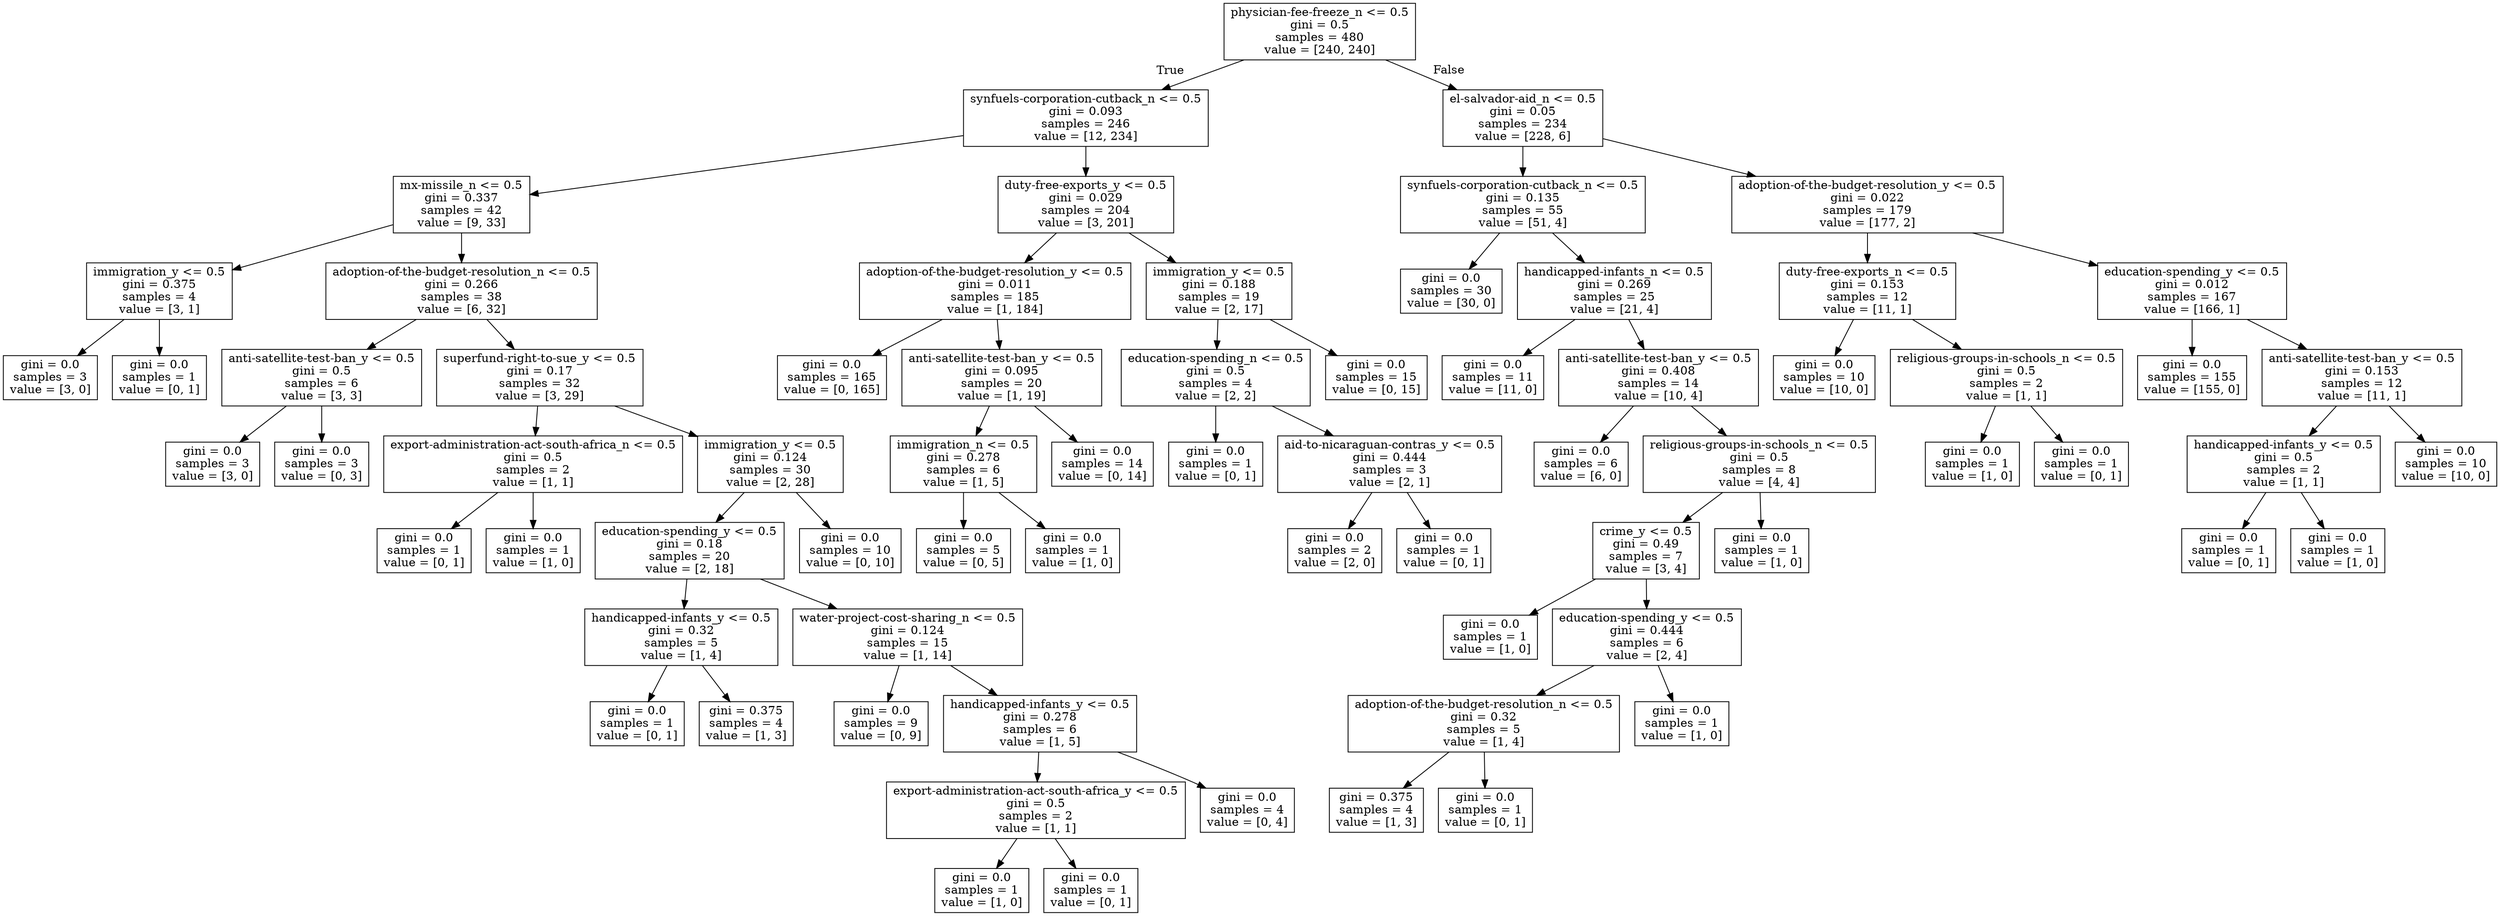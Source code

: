 digraph Tree {
node [shape=box] ;
0 [label="physician-fee-freeze_n <= 0.5\ngini = 0.5\nsamples = 480\nvalue = [240, 240]"] ;
1 [label="synfuels-corporation-cutback_n <= 0.5\ngini = 0.093\nsamples = 246\nvalue = [12, 234]"] ;
0 -> 1 [labeldistance=2.5, labelangle=45, headlabel="True"] ;
2 [label="mx-missile_n <= 0.5\ngini = 0.337\nsamples = 42\nvalue = [9, 33]"] ;
1 -> 2 ;
3 [label="immigration_y <= 0.5\ngini = 0.375\nsamples = 4\nvalue = [3, 1]"] ;
2 -> 3 ;
4 [label="gini = 0.0\nsamples = 3\nvalue = [3, 0]"] ;
3 -> 4 ;
5 [label="gini = 0.0\nsamples = 1\nvalue = [0, 1]"] ;
3 -> 5 ;
6 [label="adoption-of-the-budget-resolution_n <= 0.5\ngini = 0.266\nsamples = 38\nvalue = [6, 32]"] ;
2 -> 6 ;
7 [label="anti-satellite-test-ban_y <= 0.5\ngini = 0.5\nsamples = 6\nvalue = [3, 3]"] ;
6 -> 7 ;
8 [label="gini = 0.0\nsamples = 3\nvalue = [3, 0]"] ;
7 -> 8 ;
9 [label="gini = 0.0\nsamples = 3\nvalue = [0, 3]"] ;
7 -> 9 ;
10 [label="superfund-right-to-sue_y <= 0.5\ngini = 0.17\nsamples = 32\nvalue = [3, 29]"] ;
6 -> 10 ;
11 [label="export-administration-act-south-africa_n <= 0.5\ngini = 0.5\nsamples = 2\nvalue = [1, 1]"] ;
10 -> 11 ;
12 [label="gini = 0.0\nsamples = 1\nvalue = [0, 1]"] ;
11 -> 12 ;
13 [label="gini = 0.0\nsamples = 1\nvalue = [1, 0]"] ;
11 -> 13 ;
14 [label="immigration_y <= 0.5\ngini = 0.124\nsamples = 30\nvalue = [2, 28]"] ;
10 -> 14 ;
15 [label="education-spending_y <= 0.5\ngini = 0.18\nsamples = 20\nvalue = [2, 18]"] ;
14 -> 15 ;
16 [label="handicapped-infants_y <= 0.5\ngini = 0.32\nsamples = 5\nvalue = [1, 4]"] ;
15 -> 16 ;
17 [label="gini = 0.0\nsamples = 1\nvalue = [0, 1]"] ;
16 -> 17 ;
18 [label="gini = 0.375\nsamples = 4\nvalue = [1, 3]"] ;
16 -> 18 ;
19 [label="water-project-cost-sharing_n <= 0.5\ngini = 0.124\nsamples = 15\nvalue = [1, 14]"] ;
15 -> 19 ;
20 [label="gini = 0.0\nsamples = 9\nvalue = [0, 9]"] ;
19 -> 20 ;
21 [label="handicapped-infants_y <= 0.5\ngini = 0.278\nsamples = 6\nvalue = [1, 5]"] ;
19 -> 21 ;
22 [label="export-administration-act-south-africa_y <= 0.5\ngini = 0.5\nsamples = 2\nvalue = [1, 1]"] ;
21 -> 22 ;
23 [label="gini = 0.0\nsamples = 1\nvalue = [1, 0]"] ;
22 -> 23 ;
24 [label="gini = 0.0\nsamples = 1\nvalue = [0, 1]"] ;
22 -> 24 ;
25 [label="gini = 0.0\nsamples = 4\nvalue = [0, 4]"] ;
21 -> 25 ;
26 [label="gini = 0.0\nsamples = 10\nvalue = [0, 10]"] ;
14 -> 26 ;
27 [label="duty-free-exports_y <= 0.5\ngini = 0.029\nsamples = 204\nvalue = [3, 201]"] ;
1 -> 27 ;
28 [label="adoption-of-the-budget-resolution_y <= 0.5\ngini = 0.011\nsamples = 185\nvalue = [1, 184]"] ;
27 -> 28 ;
29 [label="gini = 0.0\nsamples = 165\nvalue = [0, 165]"] ;
28 -> 29 ;
30 [label="anti-satellite-test-ban_y <= 0.5\ngini = 0.095\nsamples = 20\nvalue = [1, 19]"] ;
28 -> 30 ;
31 [label="immigration_n <= 0.5\ngini = 0.278\nsamples = 6\nvalue = [1, 5]"] ;
30 -> 31 ;
32 [label="gini = 0.0\nsamples = 5\nvalue = [0, 5]"] ;
31 -> 32 ;
33 [label="gini = 0.0\nsamples = 1\nvalue = [1, 0]"] ;
31 -> 33 ;
34 [label="gini = 0.0\nsamples = 14\nvalue = [0, 14]"] ;
30 -> 34 ;
35 [label="immigration_y <= 0.5\ngini = 0.188\nsamples = 19\nvalue = [2, 17]"] ;
27 -> 35 ;
36 [label="education-spending_n <= 0.5\ngini = 0.5\nsamples = 4\nvalue = [2, 2]"] ;
35 -> 36 ;
37 [label="gini = 0.0\nsamples = 1\nvalue = [0, 1]"] ;
36 -> 37 ;
38 [label="aid-to-nicaraguan-contras_y <= 0.5\ngini = 0.444\nsamples = 3\nvalue = [2, 1]"] ;
36 -> 38 ;
39 [label="gini = 0.0\nsamples = 2\nvalue = [2, 0]"] ;
38 -> 39 ;
40 [label="gini = 0.0\nsamples = 1\nvalue = [0, 1]"] ;
38 -> 40 ;
41 [label="gini = 0.0\nsamples = 15\nvalue = [0, 15]"] ;
35 -> 41 ;
42 [label="el-salvador-aid_n <= 0.5\ngini = 0.05\nsamples = 234\nvalue = [228, 6]"] ;
0 -> 42 [labeldistance=2.5, labelangle=-45, headlabel="False"] ;
43 [label="synfuels-corporation-cutback_n <= 0.5\ngini = 0.135\nsamples = 55\nvalue = [51, 4]"] ;
42 -> 43 ;
44 [label="gini = 0.0\nsamples = 30\nvalue = [30, 0]"] ;
43 -> 44 ;
45 [label="handicapped-infants_n <= 0.5\ngini = 0.269\nsamples = 25\nvalue = [21, 4]"] ;
43 -> 45 ;
46 [label="gini = 0.0\nsamples = 11\nvalue = [11, 0]"] ;
45 -> 46 ;
47 [label="anti-satellite-test-ban_y <= 0.5\ngini = 0.408\nsamples = 14\nvalue = [10, 4]"] ;
45 -> 47 ;
48 [label="gini = 0.0\nsamples = 6\nvalue = [6, 0]"] ;
47 -> 48 ;
49 [label="religious-groups-in-schools_n <= 0.5\ngini = 0.5\nsamples = 8\nvalue = [4, 4]"] ;
47 -> 49 ;
50 [label="crime_y <= 0.5\ngini = 0.49\nsamples = 7\nvalue = [3, 4]"] ;
49 -> 50 ;
51 [label="gini = 0.0\nsamples = 1\nvalue = [1, 0]"] ;
50 -> 51 ;
52 [label="education-spending_y <= 0.5\ngini = 0.444\nsamples = 6\nvalue = [2, 4]"] ;
50 -> 52 ;
53 [label="adoption-of-the-budget-resolution_n <= 0.5\ngini = 0.32\nsamples = 5\nvalue = [1, 4]"] ;
52 -> 53 ;
54 [label="gini = 0.375\nsamples = 4\nvalue = [1, 3]"] ;
53 -> 54 ;
55 [label="gini = 0.0\nsamples = 1\nvalue = [0, 1]"] ;
53 -> 55 ;
56 [label="gini = 0.0\nsamples = 1\nvalue = [1, 0]"] ;
52 -> 56 ;
57 [label="gini = 0.0\nsamples = 1\nvalue = [1, 0]"] ;
49 -> 57 ;
58 [label="adoption-of-the-budget-resolution_y <= 0.5\ngini = 0.022\nsamples = 179\nvalue = [177, 2]"] ;
42 -> 58 ;
59 [label="duty-free-exports_n <= 0.5\ngini = 0.153\nsamples = 12\nvalue = [11, 1]"] ;
58 -> 59 ;
60 [label="gini = 0.0\nsamples = 10\nvalue = [10, 0]"] ;
59 -> 60 ;
61 [label="religious-groups-in-schools_n <= 0.5\ngini = 0.5\nsamples = 2\nvalue = [1, 1]"] ;
59 -> 61 ;
62 [label="gini = 0.0\nsamples = 1\nvalue = [1, 0]"] ;
61 -> 62 ;
63 [label="gini = 0.0\nsamples = 1\nvalue = [0, 1]"] ;
61 -> 63 ;
64 [label="education-spending_y <= 0.5\ngini = 0.012\nsamples = 167\nvalue = [166, 1]"] ;
58 -> 64 ;
65 [label="gini = 0.0\nsamples = 155\nvalue = [155, 0]"] ;
64 -> 65 ;
66 [label="anti-satellite-test-ban_y <= 0.5\ngini = 0.153\nsamples = 12\nvalue = [11, 1]"] ;
64 -> 66 ;
67 [label="handicapped-infants_y <= 0.5\ngini = 0.5\nsamples = 2\nvalue = [1, 1]"] ;
66 -> 67 ;
68 [label="gini = 0.0\nsamples = 1\nvalue = [0, 1]"] ;
67 -> 68 ;
69 [label="gini = 0.0\nsamples = 1\nvalue = [1, 0]"] ;
67 -> 69 ;
70 [label="gini = 0.0\nsamples = 10\nvalue = [10, 0]"] ;
66 -> 70 ;
}